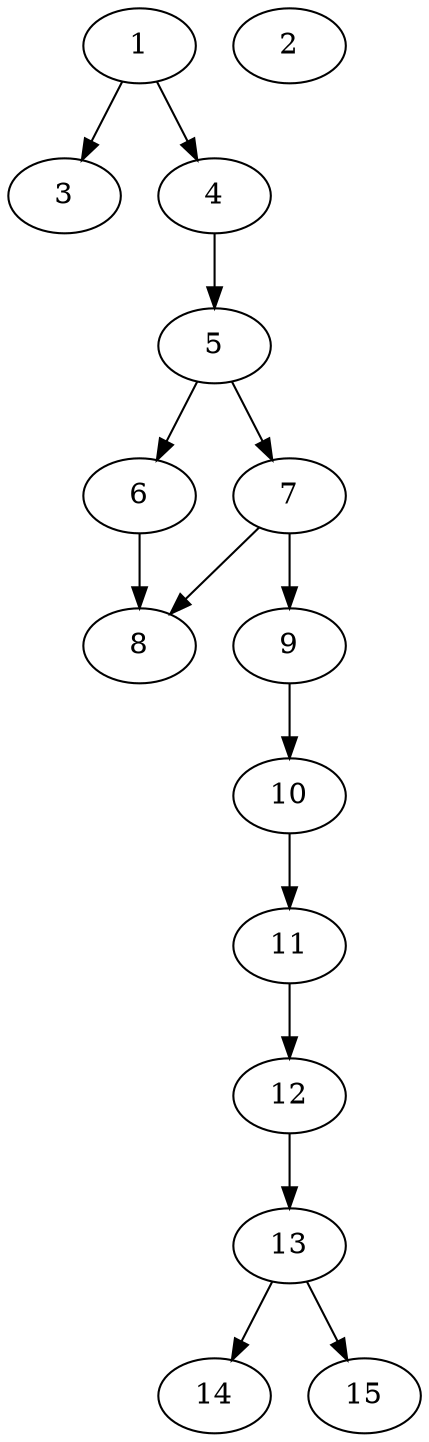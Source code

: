 // DAG automatically generated by daggen at Thu Oct  3 13:59:27 2019
// ./daggen --dot -n 15 --ccr 0.4 --fat 0.3 --regular 0.5 --density 0.6 --mindata 5242880 --maxdata 52428800 
digraph G {
  1 [size="55347200", alpha="0.16", expect_size="22138880"] 
  1 -> 3 [size ="22138880"]
  1 -> 4 [size ="22138880"]
  2 [size="82590720", alpha="0.13", expect_size="33036288"] 
  3 [size="77537280", alpha="0.12", expect_size="31014912"] 
  4 [size="82421760", alpha="0.03", expect_size="32968704"] 
  4 -> 5 [size ="32968704"]
  5 [size="105576960", alpha="0.03", expect_size="42230784"] 
  5 -> 6 [size ="42230784"]
  5 -> 7 [size ="42230784"]
  6 [size="33249280", alpha="0.15", expect_size="13299712"] 
  6 -> 8 [size ="13299712"]
  7 [size="89525760", alpha="0.02", expect_size="35810304"] 
  7 -> 8 [size ="35810304"]
  7 -> 9 [size ="35810304"]
  8 [size="38625280", alpha="0.09", expect_size="15450112"] 
  9 [size="32816640", alpha="0.12", expect_size="13126656"] 
  9 -> 10 [size ="13126656"]
  10 [size="43258880", alpha="0.13", expect_size="17303552"] 
  10 -> 11 [size ="17303552"]
  11 [size="34662400", alpha="0.18", expect_size="13864960"] 
  11 -> 12 [size ="13864960"]
  12 [size="129446400", alpha="0.13", expect_size="51778560"] 
  12 -> 13 [size ="51778560"]
  13 [size="87331840", alpha="0.11", expect_size="34932736"] 
  13 -> 14 [size ="34932736"]
  13 -> 15 [size ="34932736"]
  14 [size="41881600", alpha="0.06", expect_size="16752640"] 
  15 [size="57175040", alpha="0.07", expect_size="22870016"] 
}
